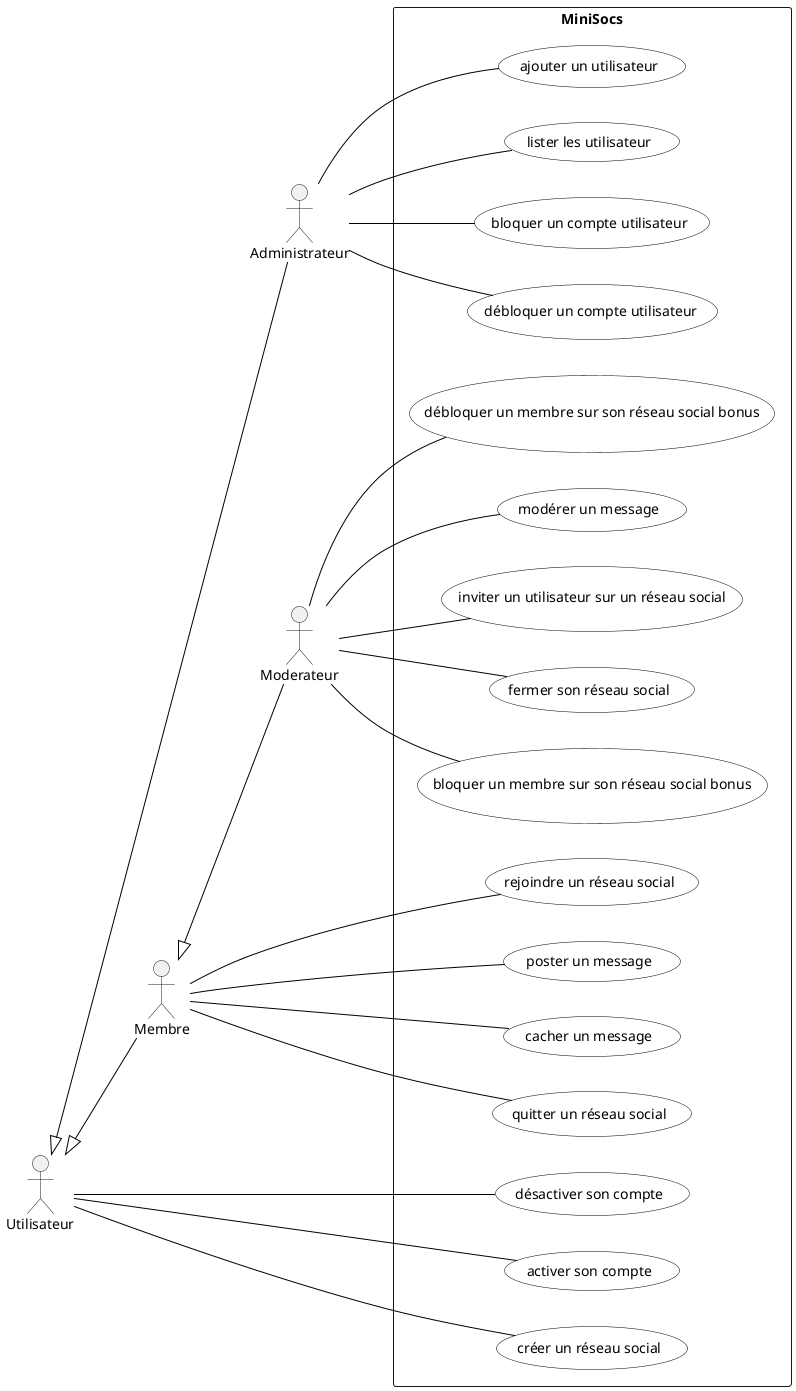 @startuml

'Diagramme de cas d'utilisation (PlantUML)'

'Configuration charte graphique'
skinparam usecase {
BackgroundColor White
BorderColor Black
ArrowColor Black
ActorBackgroundColor<< Human >> Gold
}

left to right direction

'Déclaration des acteurs :'
actor Administrateur
actor Utilisateur
actor Membre
actor Moderateur
Utilisateur <|-- Administrateur
Membre      <|-- Moderateur
Utilisateur <|-- Membre

'Déclaration des cas d'utilisation dans le système'
rectangle "MiniSocs" {
:Administrateur: -- (ajouter un utilisateur)
:Administrateur: -- (lister les utilisateur)
:Administrateur: -- (bloquer un compte utilisateur)
:Administrateur: -- (débloquer un compte utilisateur)

:Utilisateur:    -- (désactiver son compte)
:Utilisateur:    -- (activer son compte)
:Utilisateur:    -- (créer un réseau social)

:Moderateur:     -- (modérer un message)
:Moderateur:     -- (inviter un utilisateur sur un réseau social) 
:Moderateur:     -- (fermer son réseau social) 
:Moderateur:     -- (bloquer un membre sur son réseau social bonus)
:Moderateur:     -- (débloquer un membre sur son réseau social bonus)

:Membre:         -- (rejoindre un réseau social)
:Membre:         -- (poster un message)
:Membre:         -- (cacher un message)
:Membre:         -- (quitter un réseau social)
}

@enduml

